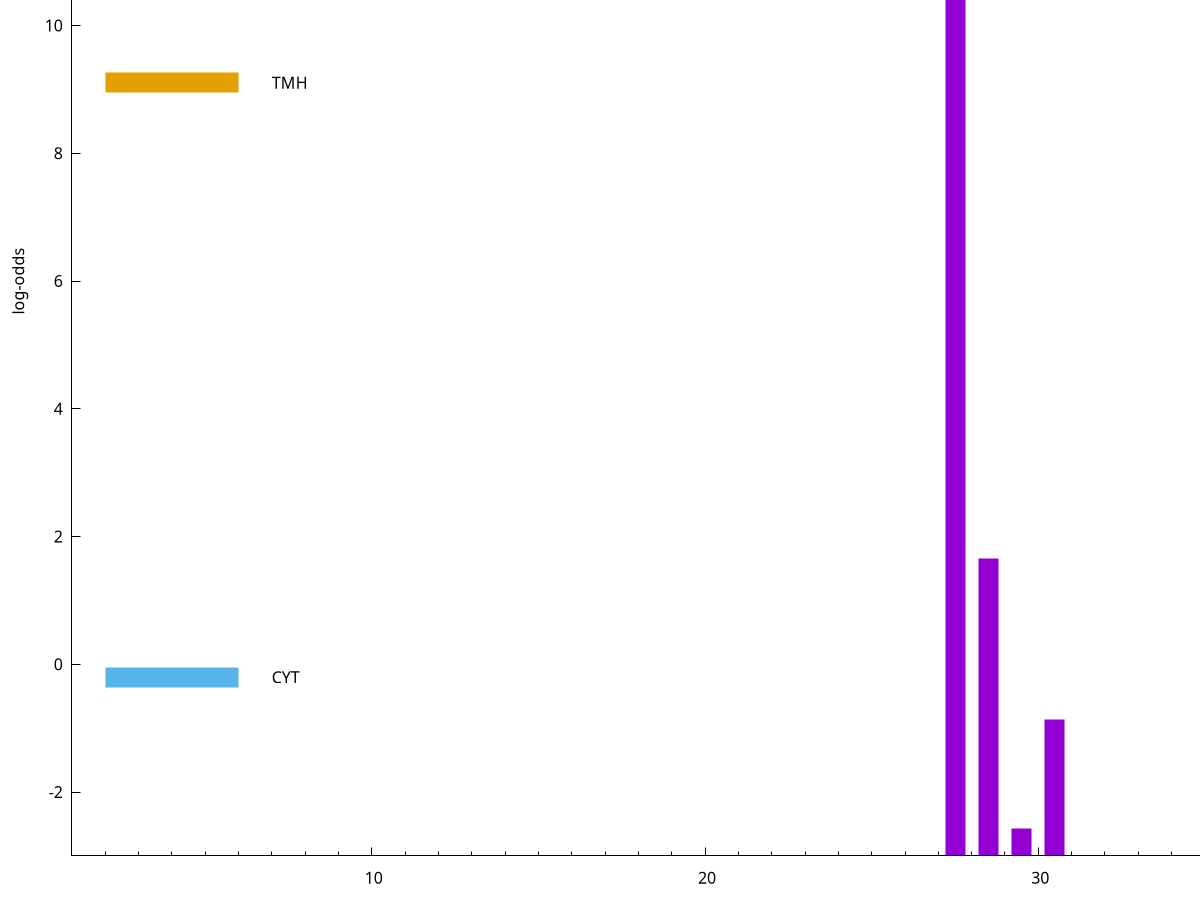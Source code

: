 set title "LipoP predictions for SRR4017849.gff"
set size 2., 1.4
set xrange [1:70] 
set mxtics 10
set yrange [-3:15]
set y2range [0:18]
set ylabel "log-odds"
set term postscript eps color solid "Helvetica" 30
set output "SRR4017849.gff68.eps"
set arrow from 2,11.2201 to 6,11.2201 nohead lt 1 lw 20
set label "SpI" at 7,11.2201
set arrow from 2,9.1049 to 6,9.1049 nohead lt 4 lw 20
set label "TMH" at 7,9.1049
set arrow from 2,-0.200913 to 6,-0.200913 nohead lt 3 lw 20
set label "CYT" at 7,-0.200913
set arrow from 2,11.2201 to 6,11.2201 nohead lt 1 lw 20
set label "SpI" at 7,11.2201
# NOTE: The scores below are the log-odds scores with the threshold
# NOTE: subtracted (a hack to make gnuplot make the histogram all
# NOTE: look nice).
plot "-" axes x1y2 title "" with impulses lt 1 lw 20
27.500000 14.217700
28.500000 4.657860
30.500000 2.138234
29.500000 0.431370
e
exit
